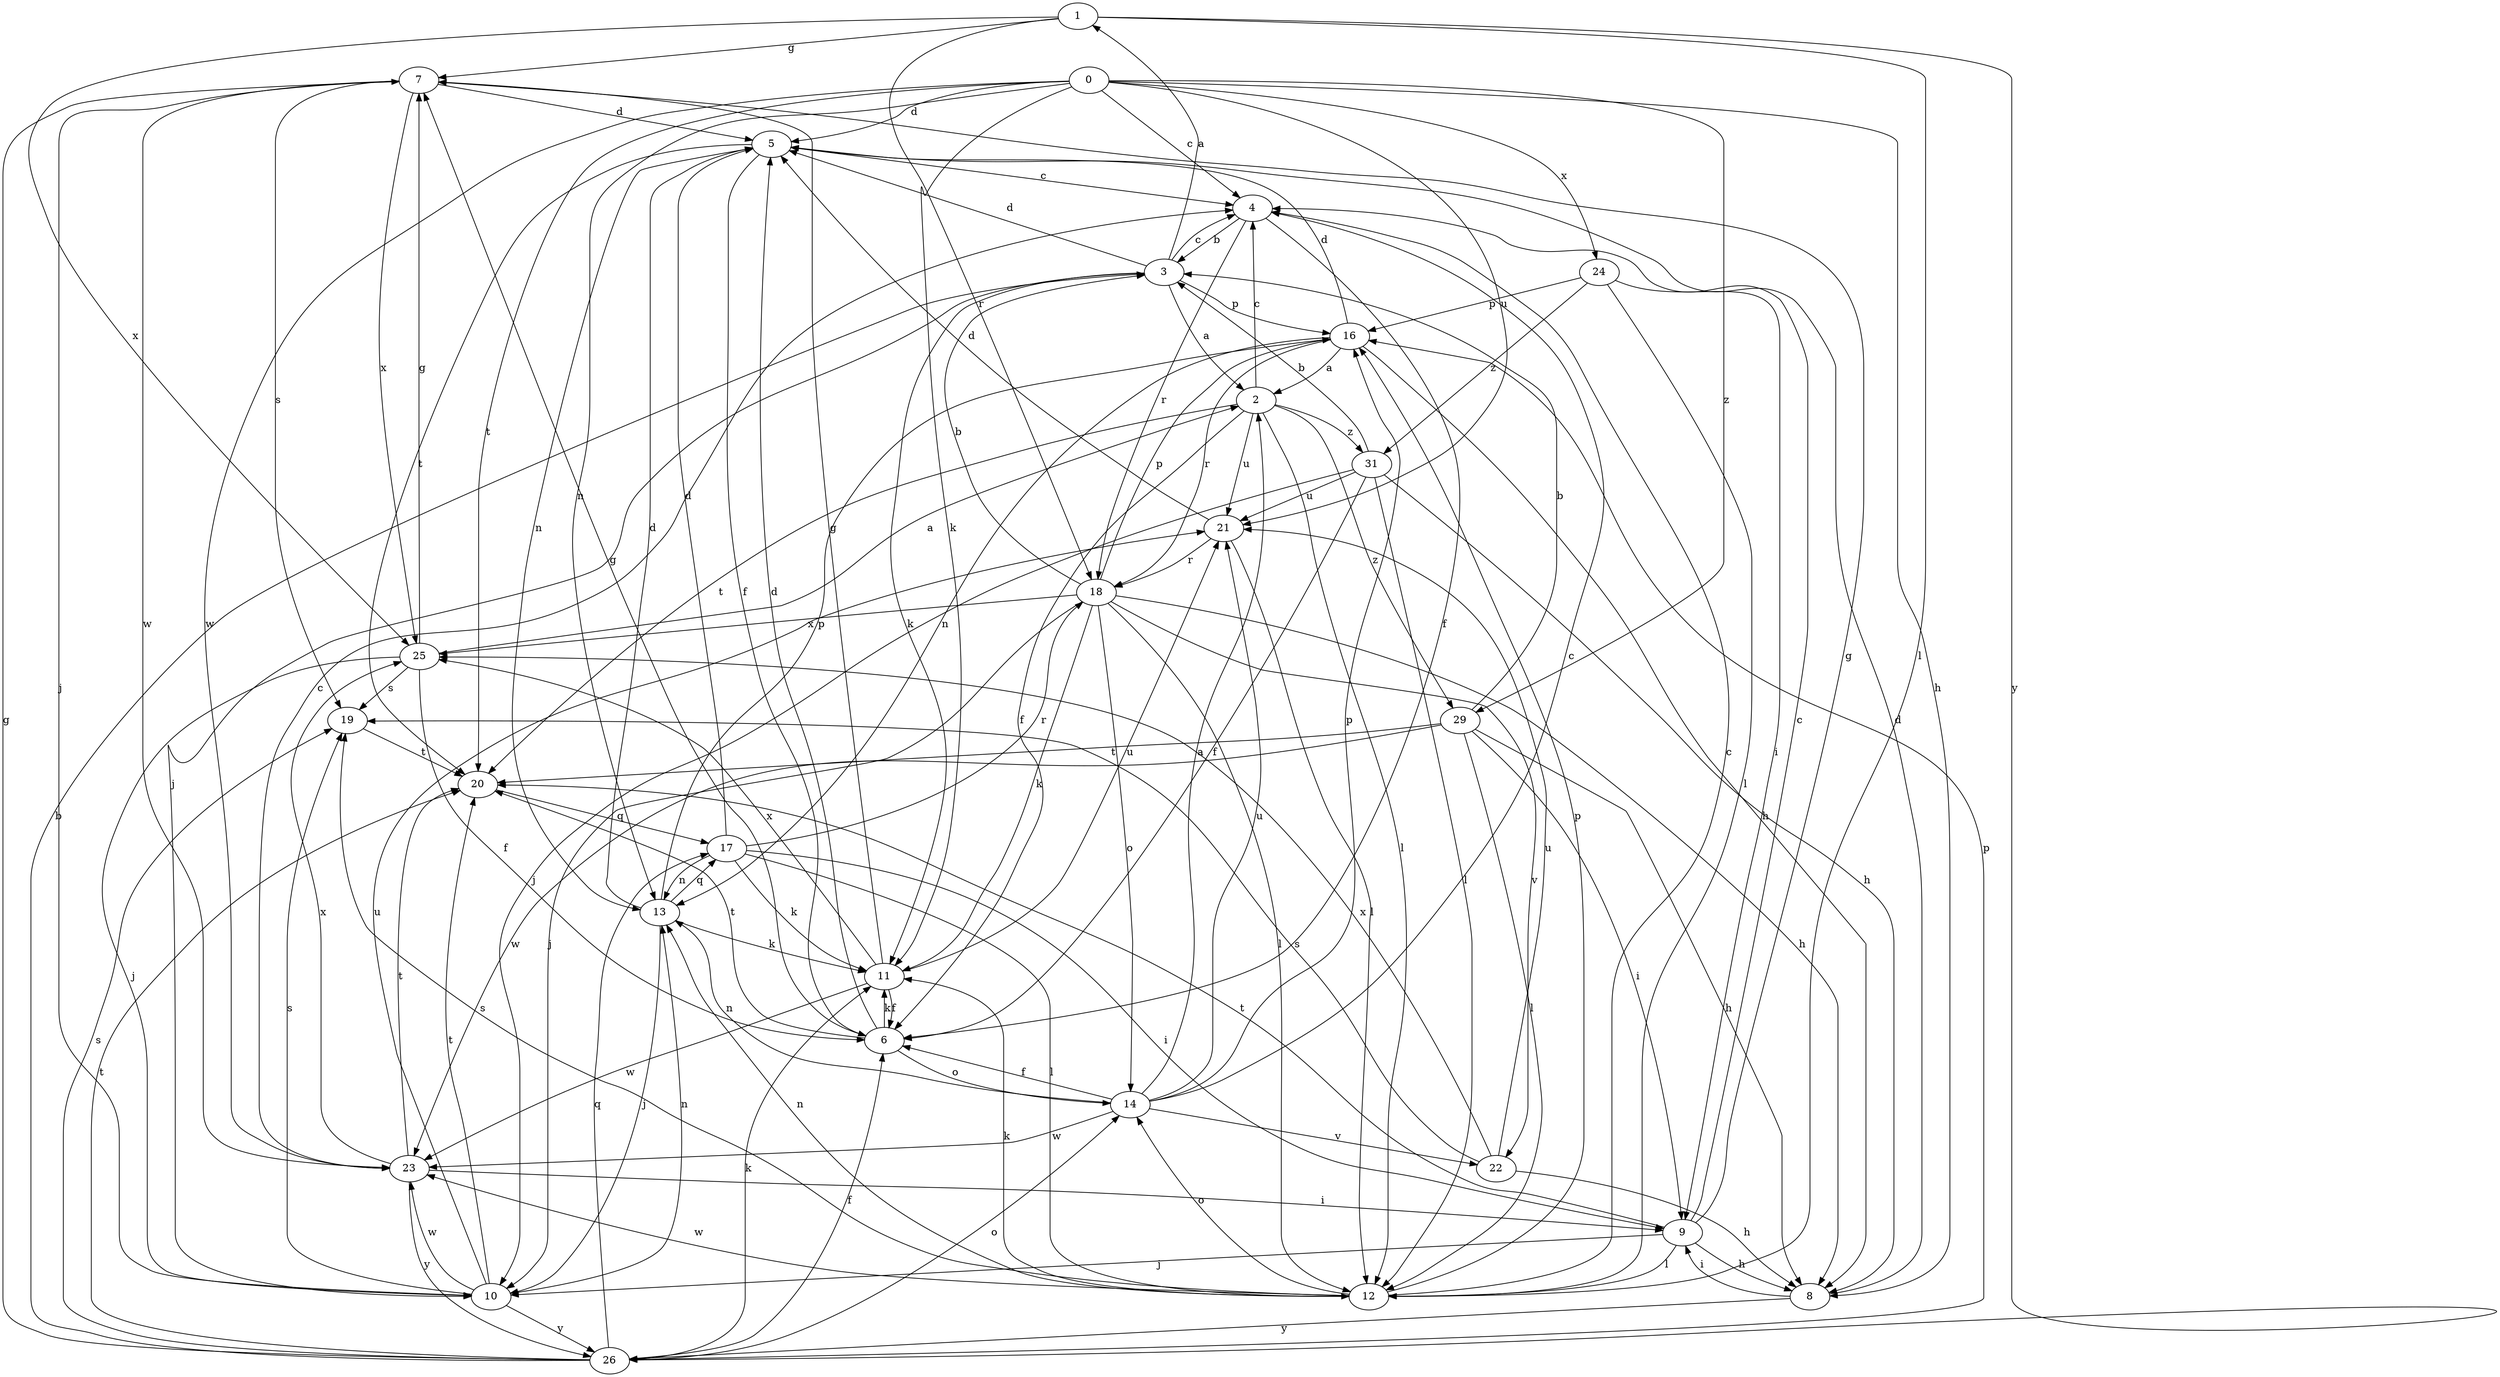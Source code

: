 strict digraph  {
1;
2;
3;
4;
5;
6;
7;
8;
9;
10;
11;
12;
13;
14;
16;
17;
18;
19;
20;
21;
22;
23;
24;
25;
26;
0;
29;
31;
1 -> 7  [label=g];
1 -> 12  [label=l];
1 -> 18  [label=r];
1 -> 25  [label=x];
1 -> 26  [label=y];
2 -> 4  [label=c];
2 -> 6  [label=f];
2 -> 12  [label=l];
2 -> 20  [label=t];
2 -> 21  [label=u];
2 -> 29  [label=z];
2 -> 31  [label=z];
3 -> 1  [label=a];
3 -> 2  [label=a];
3 -> 4  [label=c];
3 -> 5  [label=d];
3 -> 10  [label=j];
3 -> 11  [label=k];
3 -> 16  [label=p];
4 -> 3  [label=b];
4 -> 6  [label=f];
4 -> 18  [label=r];
5 -> 4  [label=c];
5 -> 6  [label=f];
5 -> 13  [label=n];
5 -> 20  [label=t];
6 -> 5  [label=d];
6 -> 7  [label=g];
6 -> 11  [label=k];
6 -> 14  [label=o];
6 -> 20  [label=t];
7 -> 5  [label=d];
7 -> 10  [label=j];
7 -> 19  [label=s];
7 -> 23  [label=w];
7 -> 25  [label=x];
8 -> 5  [label=d];
8 -> 9  [label=i];
8 -> 26  [label=y];
9 -> 4  [label=c];
9 -> 7  [label=g];
9 -> 8  [label=h];
9 -> 10  [label=j];
9 -> 12  [label=l];
9 -> 20  [label=t];
10 -> 13  [label=n];
10 -> 19  [label=s];
10 -> 20  [label=t];
10 -> 21  [label=u];
10 -> 23  [label=w];
10 -> 26  [label=y];
11 -> 6  [label=f];
11 -> 7  [label=g];
11 -> 21  [label=u];
11 -> 23  [label=w];
11 -> 25  [label=x];
12 -> 4  [label=c];
12 -> 11  [label=k];
12 -> 13  [label=n];
12 -> 14  [label=o];
12 -> 16  [label=p];
12 -> 19  [label=s];
12 -> 23  [label=w];
13 -> 5  [label=d];
13 -> 10  [label=j];
13 -> 11  [label=k];
13 -> 16  [label=p];
13 -> 17  [label=q];
14 -> 2  [label=a];
14 -> 4  [label=c];
14 -> 6  [label=f];
14 -> 13  [label=n];
14 -> 16  [label=p];
14 -> 21  [label=u];
14 -> 22  [label=v];
14 -> 23  [label=w];
16 -> 2  [label=a];
16 -> 5  [label=d];
16 -> 8  [label=h];
16 -> 13  [label=n];
16 -> 18  [label=r];
17 -> 5  [label=d];
17 -> 9  [label=i];
17 -> 11  [label=k];
17 -> 12  [label=l];
17 -> 13  [label=n];
17 -> 18  [label=r];
18 -> 3  [label=b];
18 -> 8  [label=h];
18 -> 10  [label=j];
18 -> 11  [label=k];
18 -> 12  [label=l];
18 -> 14  [label=o];
18 -> 16  [label=p];
18 -> 22  [label=v];
18 -> 25  [label=x];
19 -> 20  [label=t];
20 -> 17  [label=q];
21 -> 5  [label=d];
21 -> 12  [label=l];
21 -> 18  [label=r];
22 -> 8  [label=h];
22 -> 19  [label=s];
22 -> 21  [label=u];
22 -> 25  [label=x];
23 -> 4  [label=c];
23 -> 9  [label=i];
23 -> 20  [label=t];
23 -> 25  [label=x];
23 -> 26  [label=y];
24 -> 9  [label=i];
24 -> 12  [label=l];
24 -> 16  [label=p];
24 -> 31  [label=z];
25 -> 2  [label=a];
25 -> 6  [label=f];
25 -> 7  [label=g];
25 -> 10  [label=j];
25 -> 19  [label=s];
26 -> 3  [label=b];
26 -> 6  [label=f];
26 -> 7  [label=g];
26 -> 11  [label=k];
26 -> 14  [label=o];
26 -> 16  [label=p];
26 -> 17  [label=q];
26 -> 19  [label=s];
26 -> 20  [label=t];
0 -> 4  [label=c];
0 -> 5  [label=d];
0 -> 8  [label=h];
0 -> 11  [label=k];
0 -> 13  [label=n];
0 -> 20  [label=t];
0 -> 21  [label=u];
0 -> 23  [label=w];
0 -> 24  [label=x];
0 -> 29  [label=z];
29 -> 3  [label=b];
29 -> 8  [label=h];
29 -> 9  [label=i];
29 -> 12  [label=l];
29 -> 20  [label=t];
29 -> 23  [label=w];
31 -> 3  [label=b];
31 -> 6  [label=f];
31 -> 8  [label=h];
31 -> 10  [label=j];
31 -> 12  [label=l];
31 -> 21  [label=u];
}
